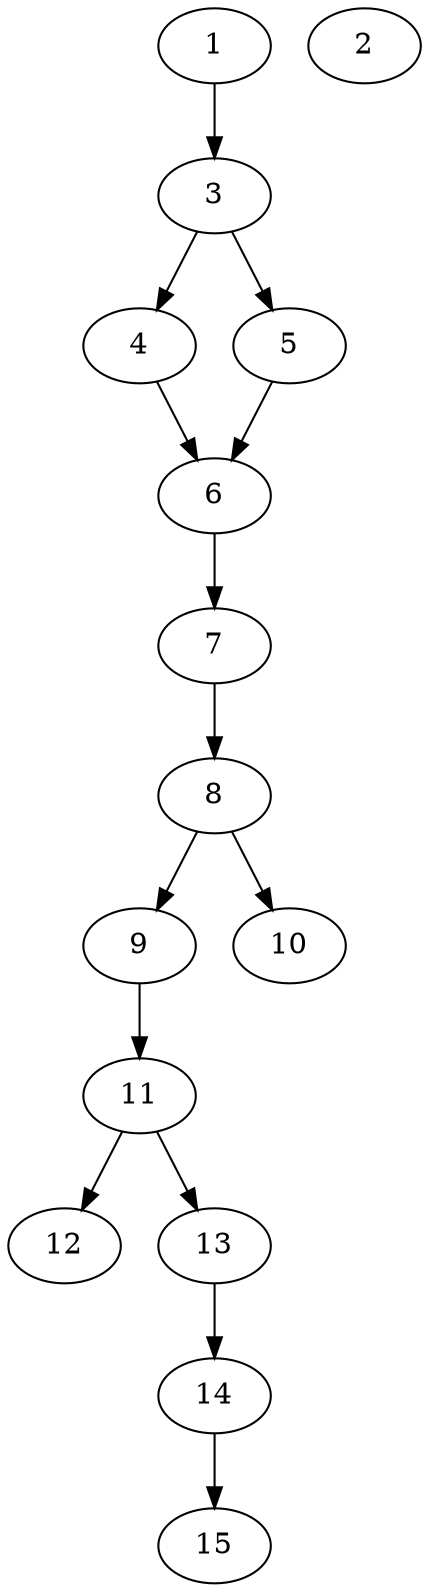 // DAG automatically generated by daggen at Thu Oct  3 13:59:26 2019
// ./daggen --dot -n 15 --ccr 0.3 --fat 0.3 --regular 0.7 --density 0.7 --mindata 5242880 --maxdata 52428800 
digraph G {
  1 [size="129583787", alpha="0.07", expect_size="38875136"] 
  1 -> 3 [size ="38875136"]
  2 [size="134686720", alpha="0.16", expect_size="40406016"] 
  3 [size="160150187", alpha="0.11", expect_size="48045056"] 
  3 -> 4 [size ="48045056"]
  3 -> 5 [size ="48045056"]
  4 [size="137314987", alpha="0.14", expect_size="41194496"] 
  4 -> 6 [size ="41194496"]
  5 [size="149073920", alpha="0.08", expect_size="44722176"] 
  5 -> 6 [size ="44722176"]
  6 [size="24374613", alpha="0.12", expect_size="7312384"] 
  6 -> 7 [size ="7312384"]
  7 [size="44605440", alpha="0.12", expect_size="13381632"] 
  7 -> 8 [size ="13381632"]
  8 [size="46892373", alpha="0.16", expect_size="14067712"] 
  8 -> 9 [size ="14067712"]
  8 -> 10 [size ="14067712"]
  9 [size="66140160", alpha="0.15", expect_size="19842048"] 
  9 -> 11 [size ="19842048"]
  10 [size="123187200", alpha="0.19", expect_size="36956160"] 
  11 [size="115554987", alpha="0.05", expect_size="34666496"] 
  11 -> 12 [size ="34666496"]
  11 -> 13 [size ="34666496"]
  12 [size="171656533", alpha="0.07", expect_size="51496960"] 
  13 [size="138792960", alpha="0.10", expect_size="41637888"] 
  13 -> 14 [size ="41637888"]
  14 [size="68468053", alpha="0.04", expect_size="20540416"] 
  14 -> 15 [size ="20540416"]
  15 [size="21050027", alpha="0.14", expect_size="6315008"] 
}
